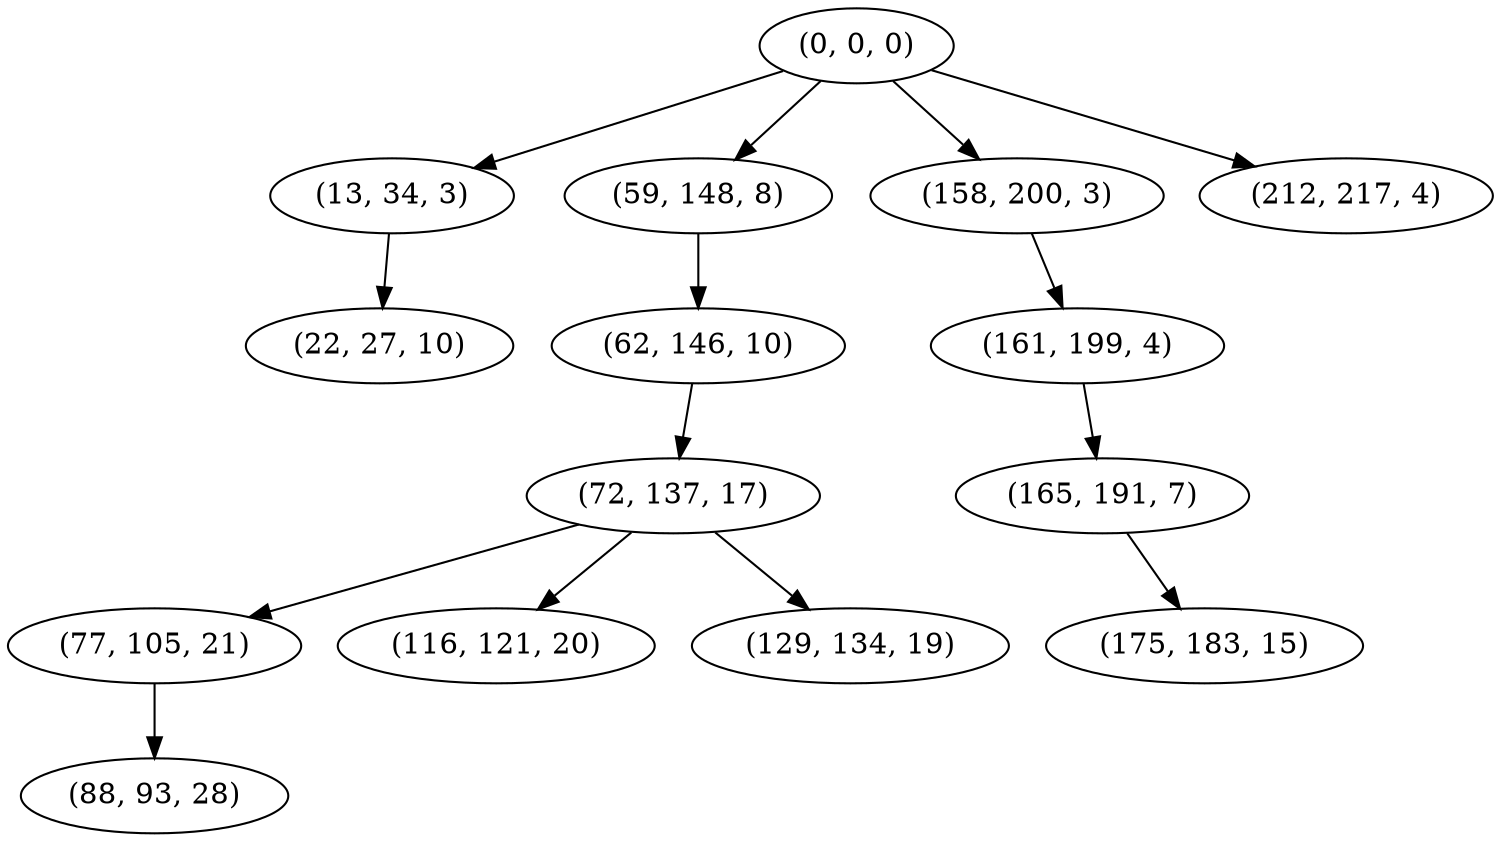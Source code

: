 digraph tree {
    "(0, 0, 0)";
    "(13, 34, 3)";
    "(22, 27, 10)";
    "(59, 148, 8)";
    "(62, 146, 10)";
    "(72, 137, 17)";
    "(77, 105, 21)";
    "(88, 93, 28)";
    "(116, 121, 20)";
    "(129, 134, 19)";
    "(158, 200, 3)";
    "(161, 199, 4)";
    "(165, 191, 7)";
    "(175, 183, 15)";
    "(212, 217, 4)";
    "(0, 0, 0)" -> "(13, 34, 3)";
    "(0, 0, 0)" -> "(59, 148, 8)";
    "(0, 0, 0)" -> "(158, 200, 3)";
    "(0, 0, 0)" -> "(212, 217, 4)";
    "(13, 34, 3)" -> "(22, 27, 10)";
    "(59, 148, 8)" -> "(62, 146, 10)";
    "(62, 146, 10)" -> "(72, 137, 17)";
    "(72, 137, 17)" -> "(77, 105, 21)";
    "(72, 137, 17)" -> "(116, 121, 20)";
    "(72, 137, 17)" -> "(129, 134, 19)";
    "(77, 105, 21)" -> "(88, 93, 28)";
    "(158, 200, 3)" -> "(161, 199, 4)";
    "(161, 199, 4)" -> "(165, 191, 7)";
    "(165, 191, 7)" -> "(175, 183, 15)";
}
